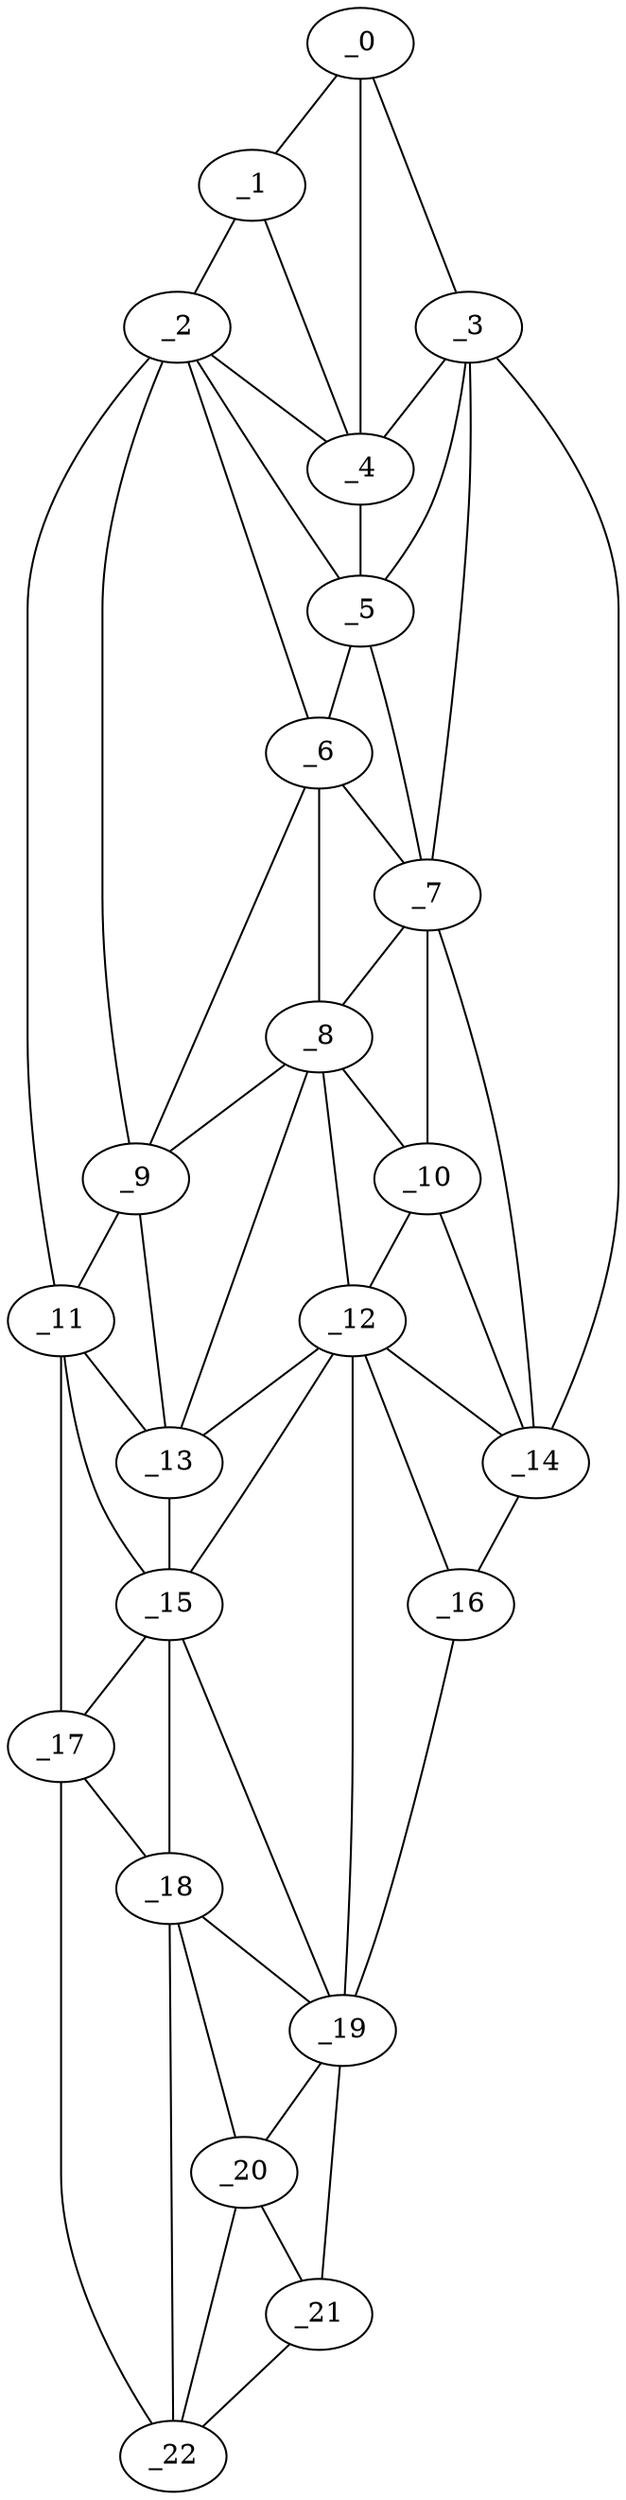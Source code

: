 graph "obj76__55.gxl" {
	_0	 [x=15,
		y=46];
	_1	 [x=15,
		y=50];
	_0 -- _1	 [valence=1];
	_3	 [x=21,
		y=43];
	_0 -- _3	 [valence=1];
	_4	 [x=21,
		y=51];
	_0 -- _4	 [valence=2];
	_2	 [x=19,
		y=57];
	_1 -- _2	 [valence=1];
	_1 -- _4	 [valence=2];
	_2 -- _4	 [valence=2];
	_5	 [x=29,
		y=50];
	_2 -- _5	 [valence=1];
	_6	 [x=39,
		y=53];
	_2 -- _6	 [valence=2];
	_9	 [x=57,
		y=72];
	_2 -- _9	 [valence=2];
	_11	 [x=62,
		y=80];
	_2 -- _11	 [valence=1];
	_3 -- _4	 [valence=1];
	_3 -- _5	 [valence=2];
	_7	 [x=46,
		y=48];
	_3 -- _7	 [valence=2];
	_14	 [x=67,
		y=40];
	_3 -- _14	 [valence=1];
	_4 -- _5	 [valence=2];
	_5 -- _6	 [valence=2];
	_5 -- _7	 [valence=2];
	_6 -- _7	 [valence=2];
	_8	 [x=54,
		y=61];
	_6 -- _8	 [valence=2];
	_6 -- _9	 [valence=1];
	_7 -- _8	 [valence=2];
	_10	 [x=58,
		y=53];
	_7 -- _10	 [valence=2];
	_7 -- _14	 [valence=2];
	_8 -- _9	 [valence=2];
	_8 -- _10	 [valence=2];
	_12	 [x=65,
		y=58];
	_8 -- _12	 [valence=2];
	_13	 [x=65,
		y=67];
	_8 -- _13	 [valence=2];
	_9 -- _11	 [valence=1];
	_9 -- _13	 [valence=1];
	_10 -- _12	 [valence=2];
	_10 -- _14	 [valence=2];
	_11 -- _13	 [valence=2];
	_15	 [x=76,
		y=72];
	_11 -- _15	 [valence=2];
	_17	 [x=83,
		y=86];
	_11 -- _17	 [valence=1];
	_12 -- _13	 [valence=2];
	_12 -- _14	 [valence=1];
	_12 -- _15	 [valence=2];
	_16	 [x=78,
		y=42];
	_12 -- _16	 [valence=2];
	_19	 [x=91,
		y=49];
	_12 -- _19	 [valence=2];
	_13 -- _15	 [valence=2];
	_14 -- _16	 [valence=1];
	_15 -- _17	 [valence=2];
	_18	 [x=84,
		y=81];
	_15 -- _18	 [valence=2];
	_15 -- _19	 [valence=2];
	_16 -- _19	 [valence=1];
	_17 -- _18	 [valence=1];
	_22	 [x=121,
		y=80];
	_17 -- _22	 [valence=1];
	_18 -- _19	 [valence=2];
	_20	 [x=109,
		y=64];
	_18 -- _20	 [valence=2];
	_18 -- _22	 [valence=2];
	_19 -- _20	 [valence=1];
	_21	 [x=119,
		y=70];
	_19 -- _21	 [valence=1];
	_20 -- _21	 [valence=2];
	_20 -- _22	 [valence=1];
	_21 -- _22	 [valence=1];
}
